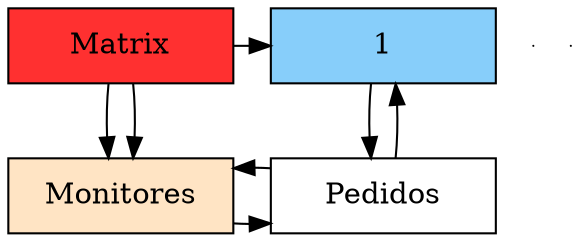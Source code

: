digraph Sparce_Matrix {
node [shape=box]
MT[label="Matrix",width=1.5,style=filled,fillcolor=firebrick1,group=1];
e0[ shape = point, width = 0 ];
e1[ shape = point, width = 0 ];
V0[label="Monitores"width = 1.5 style = filled, fillcolor = bisque1, group = 1];
MT->V0
H0[label="1"width = 1.5 style = filled, fillcolor = lightskyblue, group =2];
MT->V0
MT->H0
{rank=same; MT;H0;}
"0xc000420000"[label="Pedidos" width=1.5,group=2];
V0->"0xc000420000"
"0xc000420000"->V0
{rank=same V0;"0xc000420000";}
H0->"0xc000420000"
"0xc000420000"->H0

}